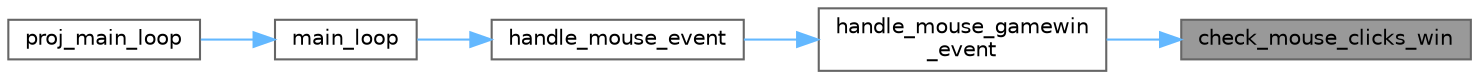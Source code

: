 digraph "check_mouse_clicks_win"
{
 // LATEX_PDF_SIZE
  bgcolor="transparent";
  edge [fontname=Helvetica,fontsize=10,labelfontname=Helvetica,labelfontsize=10];
  node [fontname=Helvetica,fontsize=10,shape=box,height=0.2,width=0.4];
  rankdir="RL";
  Node1 [label="check_mouse_clicks_win",height=0.2,width=0.4,color="gray40", fillcolor="grey60", style="filled", fontcolor="black",tooltip="This function sets the game state to 'MAIN_MENU', allowing the player to return to the main menu afte..."];
  Node1 -> Node2 [dir="back",color="steelblue1",style="solid"];
  Node2 [label="handle_mouse_gamewin\l_event",height=0.2,width=0.4,color="grey40", fillcolor="white", style="filled",URL="$mouse__event__handler_8c.html#a3f5c1403abca024491c7d52e4a5008a5",tooltip="This function handles the mouse event that occurs in the game win state."];
  Node2 -> Node3 [dir="back",color="steelblue1",style="solid"];
  Node3 [label="handle_mouse_event",height=0.2,width=0.4,color="grey40", fillcolor="white", style="filled",URL="$mouse__event__handler_8c.html#a2b4320aed33d44e042e51170d7ab66f3",tooltip="This function handles mouse events based on the current program state."];
  Node3 -> Node4 [dir="back",color="steelblue1",style="solid"];
  Node4 [label="main_loop",height=0.2,width=0.4,color="grey40", fillcolor="white", style="filled",URL="$int__manager_8c.html#a24285aea4a27f96c321b2628788e9a57",tooltip="Main loop of the system. This function enters the main loop of the system and continuously waits for ..."];
  Node4 -> Node5 [dir="back",color="steelblue1",style="solid"];
  Node5 [label="proj_main_loop",height=0.2,width=0.4,color="grey40", fillcolor="white", style="filled",URL="$main_8c.html#a2a16f651eccbd248e1ad3b3b924b143b",tooltip=" "];
}
